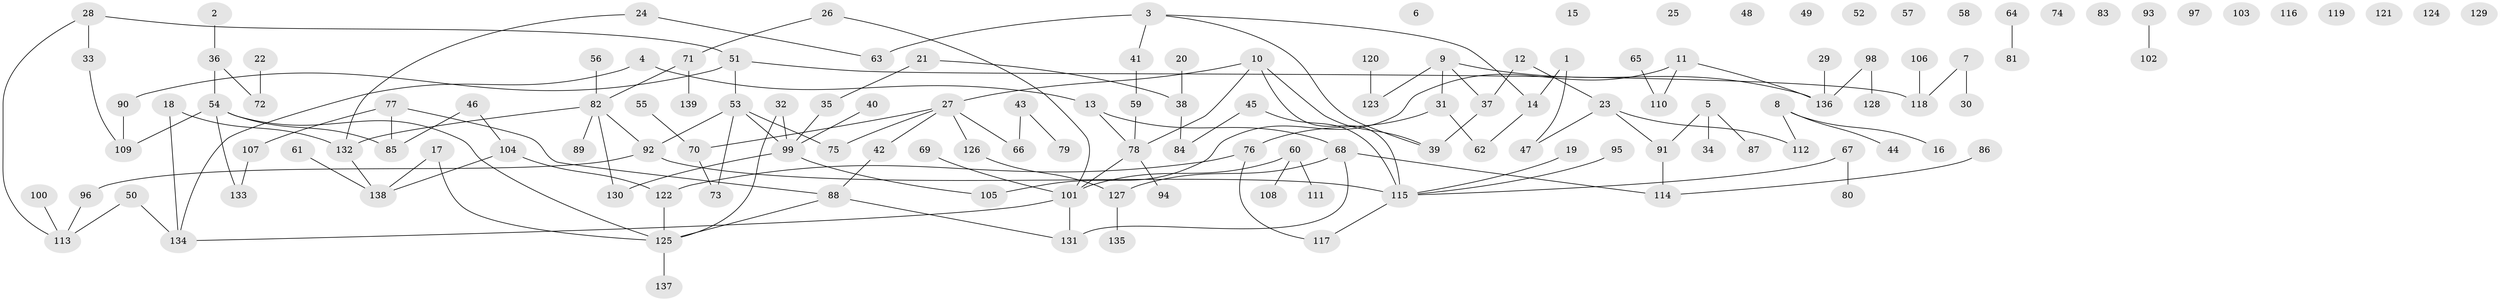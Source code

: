 // coarse degree distribution, {2: 0.3291139240506329, 6: 0.0379746835443038, 9: 0.012658227848101266, 5: 0.08860759493670886, 1: 0.27848101265822783, 7: 0.012658227848101266, 3: 0.13924050632911392, 8: 0.012658227848101266, 4: 0.08860759493670886}
// Generated by graph-tools (version 1.1) at 2025/47/03/04/25 22:47:54]
// undirected, 139 vertices, 147 edges
graph export_dot {
  node [color=gray90,style=filled];
  1;
  2;
  3;
  4;
  5;
  6;
  7;
  8;
  9;
  10;
  11;
  12;
  13;
  14;
  15;
  16;
  17;
  18;
  19;
  20;
  21;
  22;
  23;
  24;
  25;
  26;
  27;
  28;
  29;
  30;
  31;
  32;
  33;
  34;
  35;
  36;
  37;
  38;
  39;
  40;
  41;
  42;
  43;
  44;
  45;
  46;
  47;
  48;
  49;
  50;
  51;
  52;
  53;
  54;
  55;
  56;
  57;
  58;
  59;
  60;
  61;
  62;
  63;
  64;
  65;
  66;
  67;
  68;
  69;
  70;
  71;
  72;
  73;
  74;
  75;
  76;
  77;
  78;
  79;
  80;
  81;
  82;
  83;
  84;
  85;
  86;
  87;
  88;
  89;
  90;
  91;
  92;
  93;
  94;
  95;
  96;
  97;
  98;
  99;
  100;
  101;
  102;
  103;
  104;
  105;
  106;
  107;
  108;
  109;
  110;
  111;
  112;
  113;
  114;
  115;
  116;
  117;
  118;
  119;
  120;
  121;
  122;
  123;
  124;
  125;
  126;
  127;
  128;
  129;
  130;
  131;
  132;
  133;
  134;
  135;
  136;
  137;
  138;
  139;
  1 -- 14;
  1 -- 47;
  2 -- 36;
  3 -- 14;
  3 -- 39;
  3 -- 41;
  3 -- 63;
  4 -- 13;
  4 -- 134;
  5 -- 34;
  5 -- 87;
  5 -- 91;
  7 -- 30;
  7 -- 118;
  8 -- 16;
  8 -- 44;
  8 -- 112;
  9 -- 31;
  9 -- 37;
  9 -- 123;
  9 -- 136;
  10 -- 27;
  10 -- 39;
  10 -- 78;
  10 -- 115;
  11 -- 105;
  11 -- 110;
  11 -- 136;
  12 -- 23;
  12 -- 37;
  13 -- 68;
  13 -- 78;
  14 -- 62;
  17 -- 125;
  17 -- 138;
  18 -- 132;
  18 -- 134;
  19 -- 115;
  20 -- 38;
  21 -- 35;
  21 -- 38;
  22 -- 72;
  23 -- 47;
  23 -- 91;
  23 -- 112;
  24 -- 63;
  24 -- 132;
  26 -- 71;
  26 -- 101;
  27 -- 42;
  27 -- 66;
  27 -- 70;
  27 -- 75;
  27 -- 126;
  28 -- 33;
  28 -- 51;
  28 -- 113;
  29 -- 136;
  31 -- 62;
  31 -- 76;
  32 -- 99;
  32 -- 125;
  33 -- 109;
  35 -- 99;
  36 -- 54;
  36 -- 72;
  37 -- 39;
  38 -- 84;
  40 -- 99;
  41 -- 59;
  42 -- 88;
  43 -- 66;
  43 -- 79;
  45 -- 84;
  45 -- 115;
  46 -- 85;
  46 -- 104;
  50 -- 113;
  50 -- 134;
  51 -- 53;
  51 -- 90;
  51 -- 118;
  53 -- 73;
  53 -- 75;
  53 -- 92;
  53 -- 99;
  54 -- 85;
  54 -- 109;
  54 -- 125;
  54 -- 133;
  55 -- 70;
  56 -- 82;
  59 -- 78;
  60 -- 101;
  60 -- 108;
  60 -- 111;
  61 -- 138;
  64 -- 81;
  65 -- 110;
  67 -- 80;
  67 -- 115;
  68 -- 114;
  68 -- 127;
  68 -- 131;
  69 -- 101;
  70 -- 73;
  71 -- 82;
  71 -- 139;
  76 -- 117;
  76 -- 122;
  77 -- 85;
  77 -- 88;
  77 -- 107;
  78 -- 94;
  78 -- 101;
  82 -- 89;
  82 -- 92;
  82 -- 130;
  82 -- 132;
  86 -- 114;
  88 -- 125;
  88 -- 131;
  90 -- 109;
  91 -- 114;
  92 -- 96;
  92 -- 115;
  93 -- 102;
  95 -- 115;
  96 -- 113;
  98 -- 128;
  98 -- 136;
  99 -- 105;
  99 -- 130;
  100 -- 113;
  101 -- 131;
  101 -- 134;
  104 -- 122;
  104 -- 138;
  106 -- 118;
  107 -- 133;
  115 -- 117;
  120 -- 123;
  122 -- 125;
  125 -- 137;
  126 -- 127;
  127 -- 135;
  132 -- 138;
}
